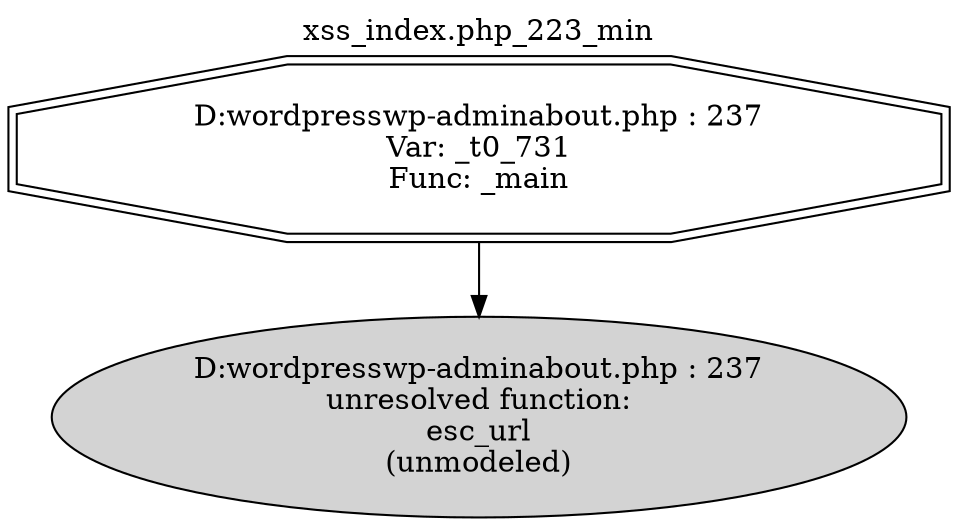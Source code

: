 digraph cfg {
  label="xss_index.php_223_min";
  labelloc=t;
  n1 [shape=doubleoctagon, label="D:\wordpress\wp-admin\about.php : 237\nVar: _t0_731\nFunc: _main\n"];
  n2 [shape=ellipse, label="D:\wordpress\wp-admin\about.php : 237\nunresolved function:\nesc_url\n(unmodeled)\n",style=filled];
  n1 -> n2;
}
